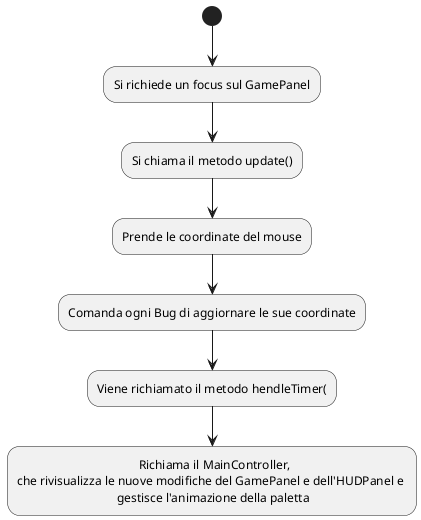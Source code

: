 @startuml
'https://plantuml.com/activity-diagram-beta

(*)  --> "Si richiede un focus sul GamePanel"
--> "Si chiama il metodo update()"
-->"Prende le coordinate del mouse"
-->"Comanda ogni Bug di aggiornare le sue coordinate"
--> "Viene richiamato il metodo hendleTimer("
-->"                                       Richiama il MainController, \nche rivisualizza le nuove modifiche del GamePanel e dell'HUDPanel e \n                                gestisce l'animazione della paletta"


@enduml
